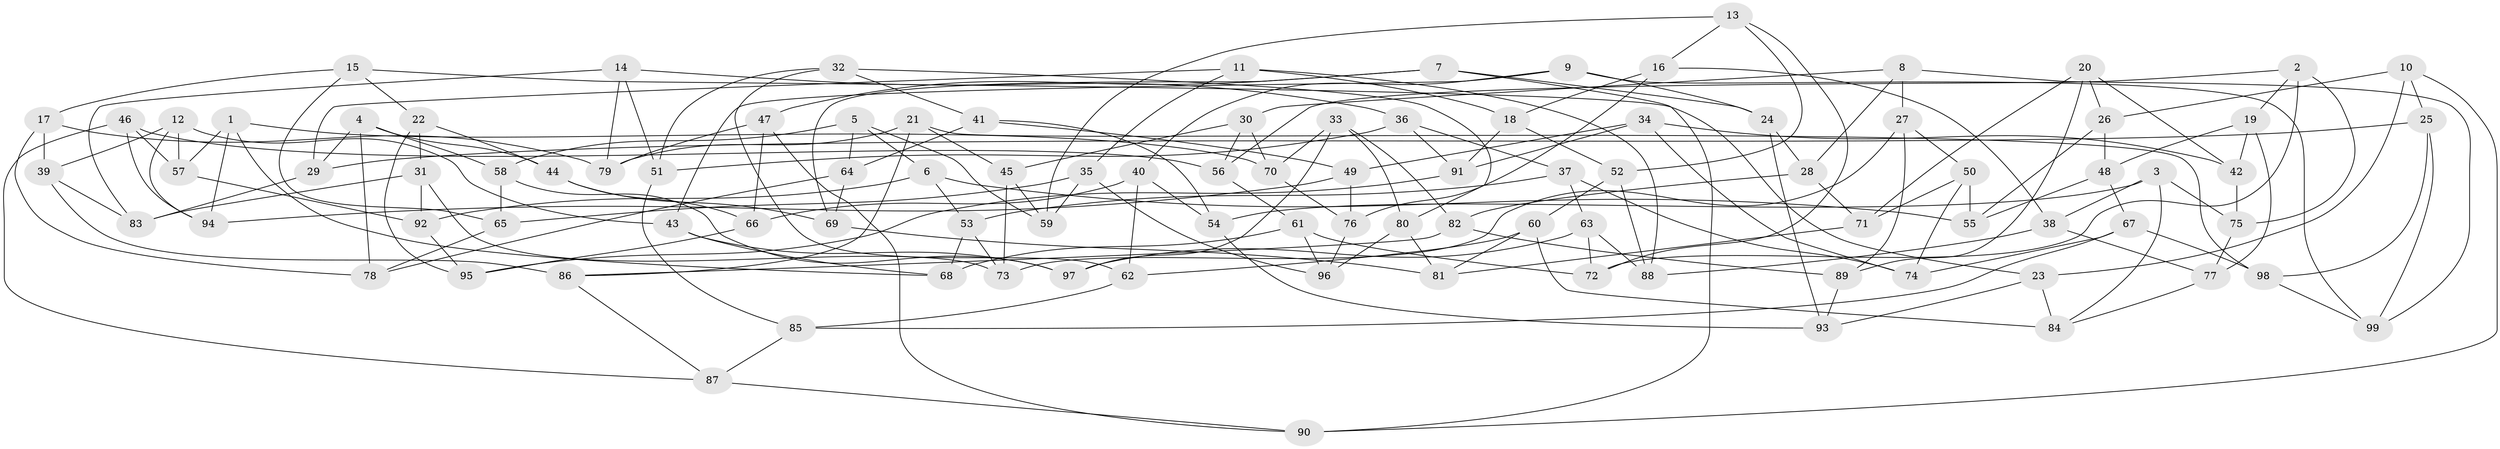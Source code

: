 // coarse degree distribution, {5: 0.06896551724137931, 2: 0.06896551724137931, 3: 0.20689655172413793, 4: 0.3793103448275862, 8: 0.10344827586206896, 13: 0.034482758620689655, 10: 0.034482758620689655, 7: 0.10344827586206896}
// Generated by graph-tools (version 1.1) at 2025/04/03/04/25 22:04:20]
// undirected, 99 vertices, 198 edges
graph export_dot {
graph [start="1"]
  node [color=gray90,style=filled];
  1;
  2;
  3;
  4;
  5;
  6;
  7;
  8;
  9;
  10;
  11;
  12;
  13;
  14;
  15;
  16;
  17;
  18;
  19;
  20;
  21;
  22;
  23;
  24;
  25;
  26;
  27;
  28;
  29;
  30;
  31;
  32;
  33;
  34;
  35;
  36;
  37;
  38;
  39;
  40;
  41;
  42;
  43;
  44;
  45;
  46;
  47;
  48;
  49;
  50;
  51;
  52;
  53;
  54;
  55;
  56;
  57;
  58;
  59;
  60;
  61;
  62;
  63;
  64;
  65;
  66;
  67;
  68;
  69;
  70;
  71;
  72;
  73;
  74;
  75;
  76;
  77;
  78;
  79;
  80;
  81;
  82;
  83;
  84;
  85;
  86;
  87;
  88;
  89;
  90;
  91;
  92;
  93;
  94;
  95;
  96;
  97;
  98;
  99;
  1 -- 57;
  1 -- 94;
  1 -- 68;
  1 -- 70;
  2 -- 19;
  2 -- 72;
  2 -- 56;
  2 -- 75;
  3 -- 75;
  3 -- 38;
  3 -- 54;
  3 -- 84;
  4 -- 29;
  4 -- 58;
  4 -- 78;
  4 -- 44;
  5 -- 64;
  5 -- 59;
  5 -- 6;
  5 -- 58;
  6 -- 55;
  6 -- 53;
  6 -- 92;
  7 -- 47;
  7 -- 90;
  7 -- 24;
  7 -- 69;
  8 -- 99;
  8 -- 27;
  8 -- 30;
  8 -- 28;
  9 -- 43;
  9 -- 99;
  9 -- 24;
  9 -- 40;
  10 -- 25;
  10 -- 90;
  10 -- 23;
  10 -- 26;
  11 -- 18;
  11 -- 35;
  11 -- 88;
  11 -- 29;
  12 -- 39;
  12 -- 57;
  12 -- 94;
  12 -- 43;
  13 -- 16;
  13 -- 59;
  13 -- 72;
  13 -- 52;
  14 -- 36;
  14 -- 79;
  14 -- 51;
  14 -- 83;
  15 -- 22;
  15 -- 17;
  15 -- 65;
  15 -- 23;
  16 -- 18;
  16 -- 38;
  16 -- 76;
  17 -- 78;
  17 -- 79;
  17 -- 39;
  18 -- 91;
  18 -- 52;
  19 -- 77;
  19 -- 42;
  19 -- 48;
  20 -- 26;
  20 -- 89;
  20 -- 42;
  20 -- 71;
  21 -- 79;
  21 -- 86;
  21 -- 45;
  21 -- 98;
  22 -- 31;
  22 -- 44;
  22 -- 95;
  23 -- 93;
  23 -- 84;
  24 -- 28;
  24 -- 93;
  25 -- 99;
  25 -- 29;
  25 -- 98;
  26 -- 48;
  26 -- 55;
  27 -- 73;
  27 -- 50;
  27 -- 89;
  28 -- 82;
  28 -- 71;
  29 -- 83;
  30 -- 56;
  30 -- 70;
  30 -- 45;
  31 -- 73;
  31 -- 92;
  31 -- 83;
  32 -- 51;
  32 -- 80;
  32 -- 62;
  32 -- 41;
  33 -- 70;
  33 -- 82;
  33 -- 80;
  33 -- 97;
  34 -- 91;
  34 -- 49;
  34 -- 42;
  34 -- 74;
  35 -- 65;
  35 -- 59;
  35 -- 96;
  36 -- 37;
  36 -- 51;
  36 -- 91;
  37 -- 74;
  37 -- 63;
  37 -- 53;
  38 -- 88;
  38 -- 77;
  39 -- 86;
  39 -- 83;
  40 -- 62;
  40 -- 66;
  40 -- 54;
  41 -- 49;
  41 -- 54;
  41 -- 64;
  42 -- 75;
  43 -- 68;
  43 -- 97;
  44 -- 69;
  44 -- 66;
  45 -- 73;
  45 -- 59;
  46 -- 94;
  46 -- 57;
  46 -- 56;
  46 -- 87;
  47 -- 79;
  47 -- 66;
  47 -- 90;
  48 -- 55;
  48 -- 67;
  49 -- 76;
  49 -- 94;
  50 -- 74;
  50 -- 71;
  50 -- 55;
  51 -- 85;
  52 -- 60;
  52 -- 88;
  53 -- 68;
  53 -- 73;
  54 -- 93;
  56 -- 61;
  57 -- 92;
  58 -- 65;
  58 -- 97;
  60 -- 84;
  60 -- 62;
  60 -- 81;
  61 -- 96;
  61 -- 72;
  61 -- 68;
  62 -- 85;
  63 -- 97;
  63 -- 88;
  63 -- 72;
  64 -- 69;
  64 -- 78;
  65 -- 78;
  66 -- 95;
  67 -- 85;
  67 -- 98;
  67 -- 74;
  69 -- 81;
  70 -- 76;
  71 -- 81;
  75 -- 77;
  76 -- 96;
  77 -- 84;
  80 -- 81;
  80 -- 96;
  82 -- 86;
  82 -- 89;
  85 -- 87;
  86 -- 87;
  87 -- 90;
  89 -- 93;
  91 -- 95;
  92 -- 95;
  98 -- 99;
}

